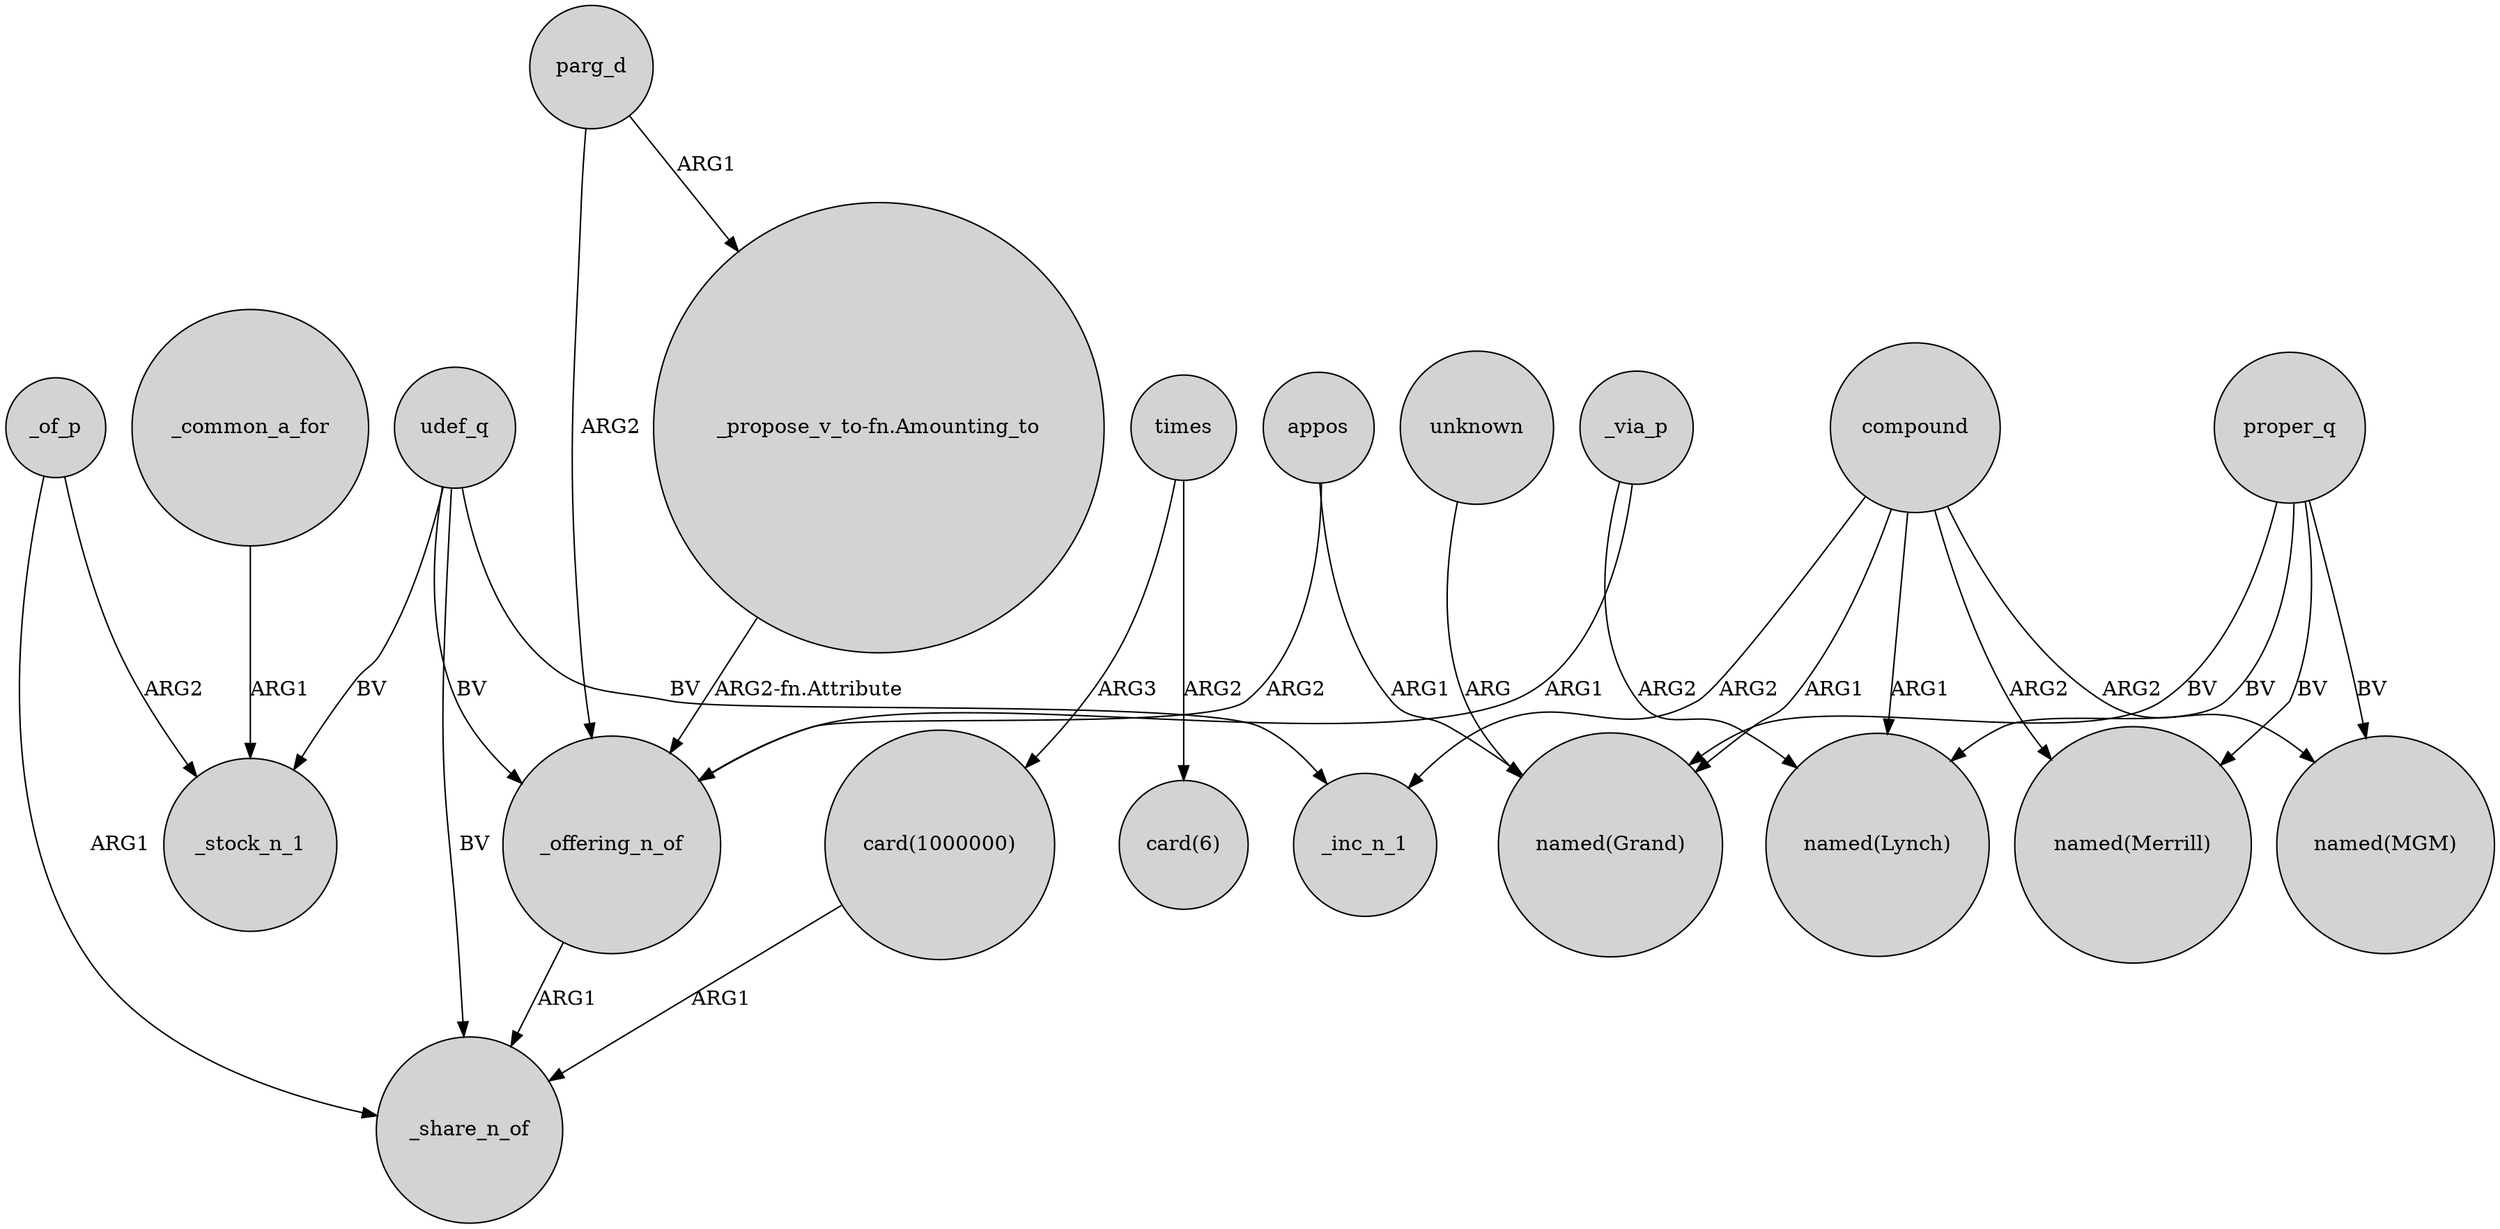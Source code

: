 digraph {
	node [shape=circle style=filled]
	_of_p -> _share_n_of [label=ARG1]
	_common_a_for -> _stock_n_1 [label=ARG1]
	proper_q -> "named(Merrill)" [label=BV]
	appos -> _offering_n_of [label=ARG2]
	times -> "card(1000000)" [label=ARG3]
	_offering_n_of -> _share_n_of [label=ARG1]
	proper_q -> "named(MGM)" [label=BV]
	proper_q -> "named(Grand)" [label=BV]
	parg_d -> "_propose_v_to-fn.Amounting_to" [label=ARG1]
	udef_q -> _inc_n_1 [label=BV]
	udef_q -> _stock_n_1 [label=BV]
	compound -> _inc_n_1 [label=ARG2]
	times -> "card(6)" [label=ARG2]
	udef_q -> _share_n_of [label=BV]
	compound -> "named(MGM)" [label=ARG2]
	_via_p -> _offering_n_of [label=ARG1]
	proper_q -> "named(Lynch)" [label=BV]
	"card(1000000)" -> _share_n_of [label=ARG1]
	_of_p -> _stock_n_1 [label=ARG2]
	_via_p -> "named(Lynch)" [label=ARG2]
	"_propose_v_to-fn.Amounting_to" -> _offering_n_of [label="ARG2-fn.Attribute"]
	compound -> "named(Lynch)" [label=ARG1]
	unknown -> "named(Grand)" [label=ARG]
	parg_d -> _offering_n_of [label=ARG2]
	appos -> "named(Grand)" [label=ARG1]
	compound -> "named(Grand)" [label=ARG1]
	udef_q -> _offering_n_of [label=BV]
	compound -> "named(Merrill)" [label=ARG2]
}
